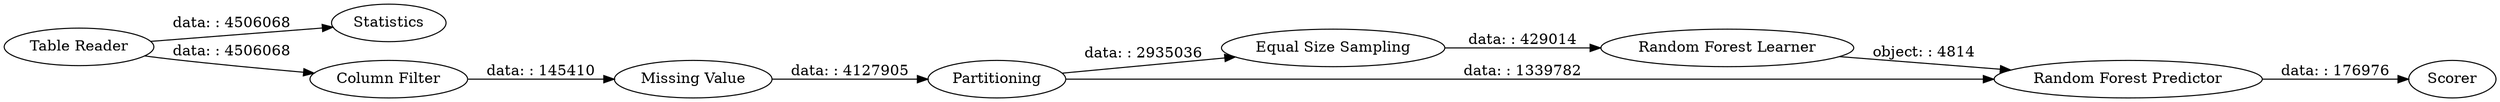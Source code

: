 digraph {
	"-3512938281147363476_12" [label="Missing Value"]
	"-3512938281147363476_6" [label=Statistics]
	"-3512938281147363476_13" [label="Table Reader"]
	"-3512938281147363476_7" [label="Equal Size Sampling"]
	"-3512938281147363476_20" [label="Random Forest Learner"]
	"-3512938281147363476_2" [label=Partitioning]
	"-3512938281147363476_21" [label="Random Forest Predictor"]
	"-3512938281147363476_22" [label=Scorer]
	"-3512938281147363476_19" [label="Column Filter"]
	"-3512938281147363476_19" -> "-3512938281147363476_12" [label="data: : 145410"]
	"-3512938281147363476_13" -> "-3512938281147363476_6" [label="data: : 4506068"]
	"-3512938281147363476_20" -> "-3512938281147363476_21" [label="object: : 4814"]
	"-3512938281147363476_13" -> "-3512938281147363476_19" [label="data: : 4506068"]
	"-3512938281147363476_7" -> "-3512938281147363476_20" [label="data: : 429014"]
	"-3512938281147363476_12" -> "-3512938281147363476_2" [label="data: : 4127905"]
	"-3512938281147363476_2" -> "-3512938281147363476_21" [label="data: : 1339782"]
	"-3512938281147363476_21" -> "-3512938281147363476_22" [label="data: : 176976"]
	"-3512938281147363476_2" -> "-3512938281147363476_7" [label="data: : 2935036"]
	rankdir=LR
}

